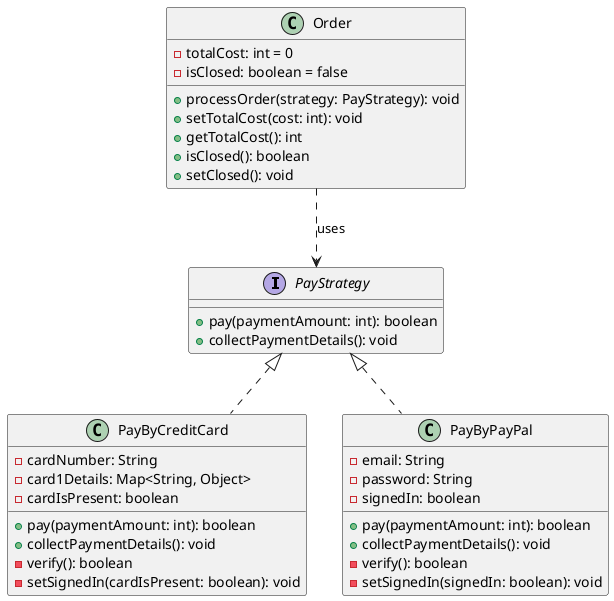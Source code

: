 @startuml
interface PayStrategy {
    +pay(paymentAmount: int): boolean
    +collectPaymentDetails(): void
}

class Order {
    -totalCost: int = 0
    -isClosed: boolean = false
    +processOrder(strategy: PayStrategy): void
    +setTotalCost(cost: int): void
    +getTotalCost(): int
    +isClosed(): boolean
    +setClosed(): void
}

class PayByCreditCard {
    -cardNumber: String
    -card1Details: Map<String, Object>
    -cardIsPresent: boolean
    +pay(paymentAmount: int): boolean
    +collectPaymentDetails(): void
    -verify(): boolean
    -setSignedIn(cardIsPresent: boolean): void
}

class PayByPayPal {
    -email: String
    -password: String
    -signedIn: boolean
    +pay(paymentAmount: int): boolean
    +collectPaymentDetails(): void
    -verify(): boolean
    -setSignedIn(signedIn: boolean): void
}
PayStrategy <|.. PayByCreditCard
PayStrategy <|.. PayByPayPal
Order ..> PayStrategy : "uses"
@enduml
